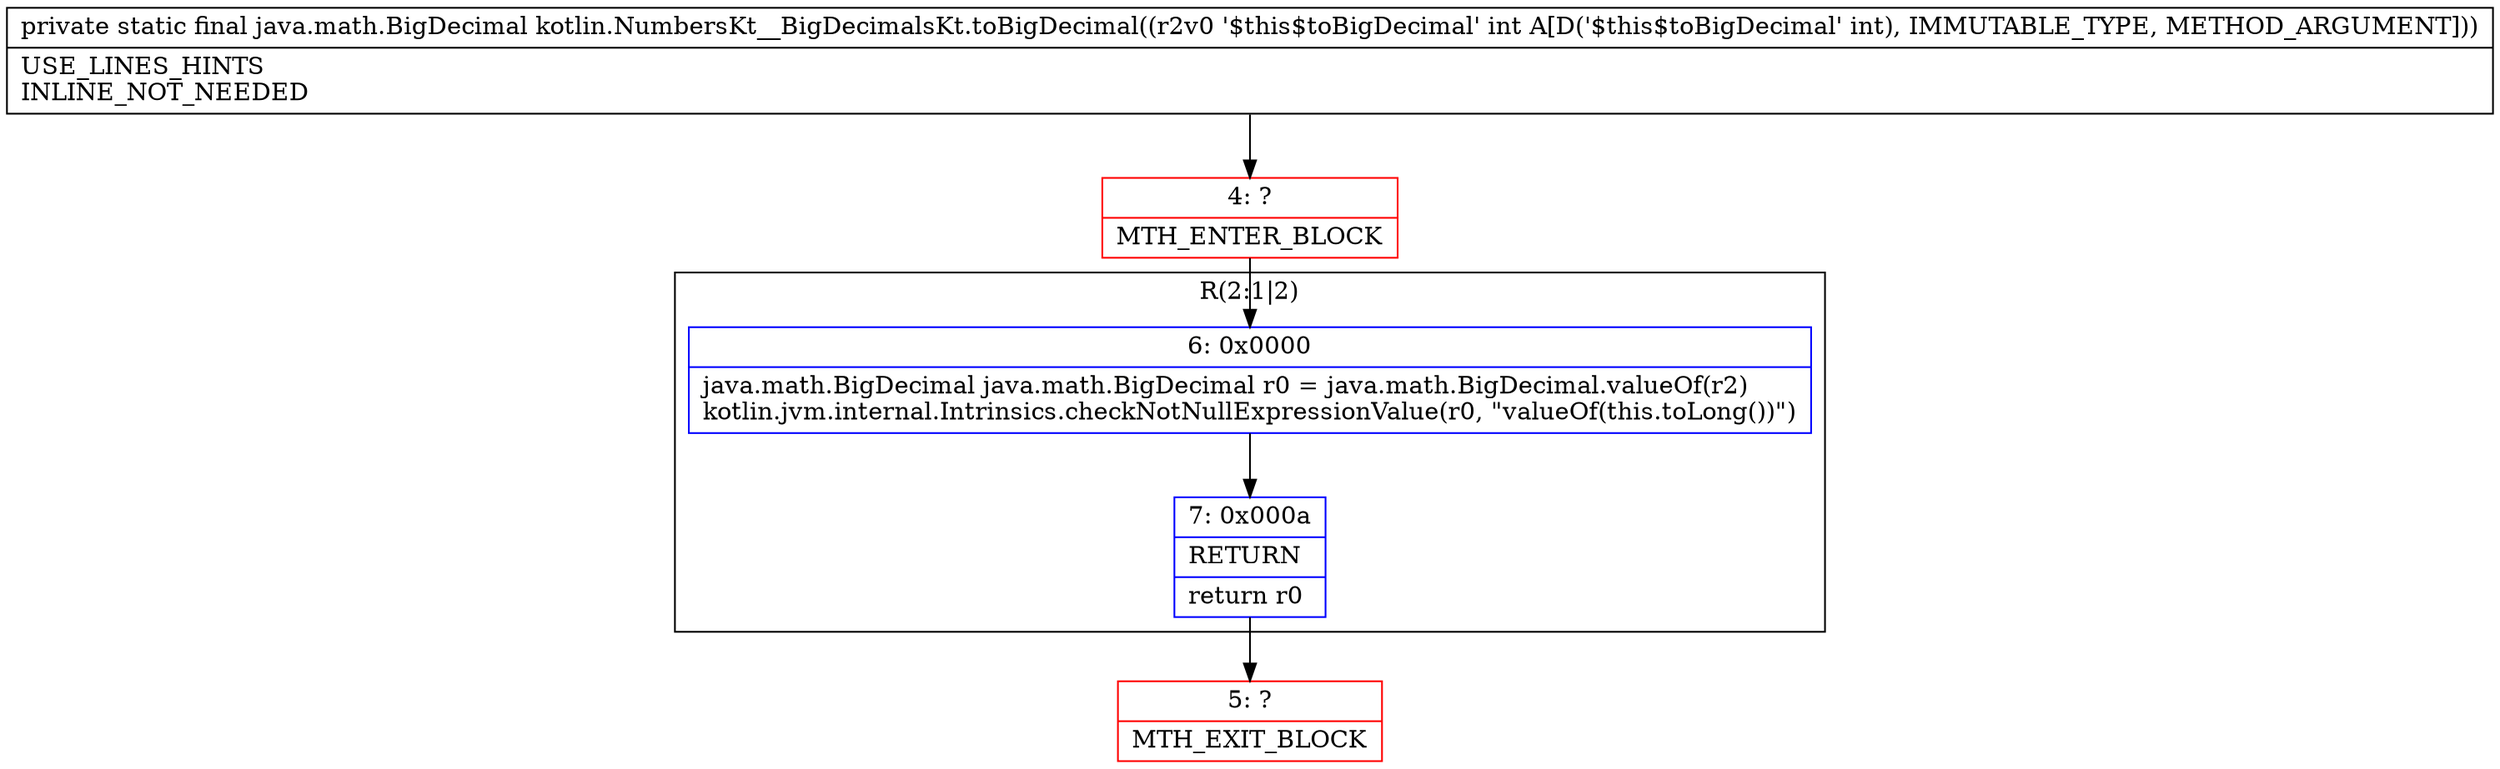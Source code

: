digraph "CFG forkotlin.NumbersKt__BigDecimalsKt.toBigDecimal(I)Ljava\/math\/BigDecimal;" {
subgraph cluster_Region_1949931834 {
label = "R(2:1|2)";
node [shape=record,color=blue];
Node_6 [shape=record,label="{6\:\ 0x0000|java.math.BigDecimal java.math.BigDecimal r0 = java.math.BigDecimal.valueOf(r2)\lkotlin.jvm.internal.Intrinsics.checkNotNullExpressionValue(r0, \"valueOf(this.toLong())\")\l}"];
Node_7 [shape=record,label="{7\:\ 0x000a|RETURN\l|return r0\l}"];
}
Node_4 [shape=record,color=red,label="{4\:\ ?|MTH_ENTER_BLOCK\l}"];
Node_5 [shape=record,color=red,label="{5\:\ ?|MTH_EXIT_BLOCK\l}"];
MethodNode[shape=record,label="{private static final java.math.BigDecimal kotlin.NumbersKt__BigDecimalsKt.toBigDecimal((r2v0 '$this$toBigDecimal' int A[D('$this$toBigDecimal' int), IMMUTABLE_TYPE, METHOD_ARGUMENT]))  | USE_LINES_HINTS\lINLINE_NOT_NEEDED\l}"];
MethodNode -> Node_4;Node_6 -> Node_7;
Node_7 -> Node_5;
Node_4 -> Node_6;
}

